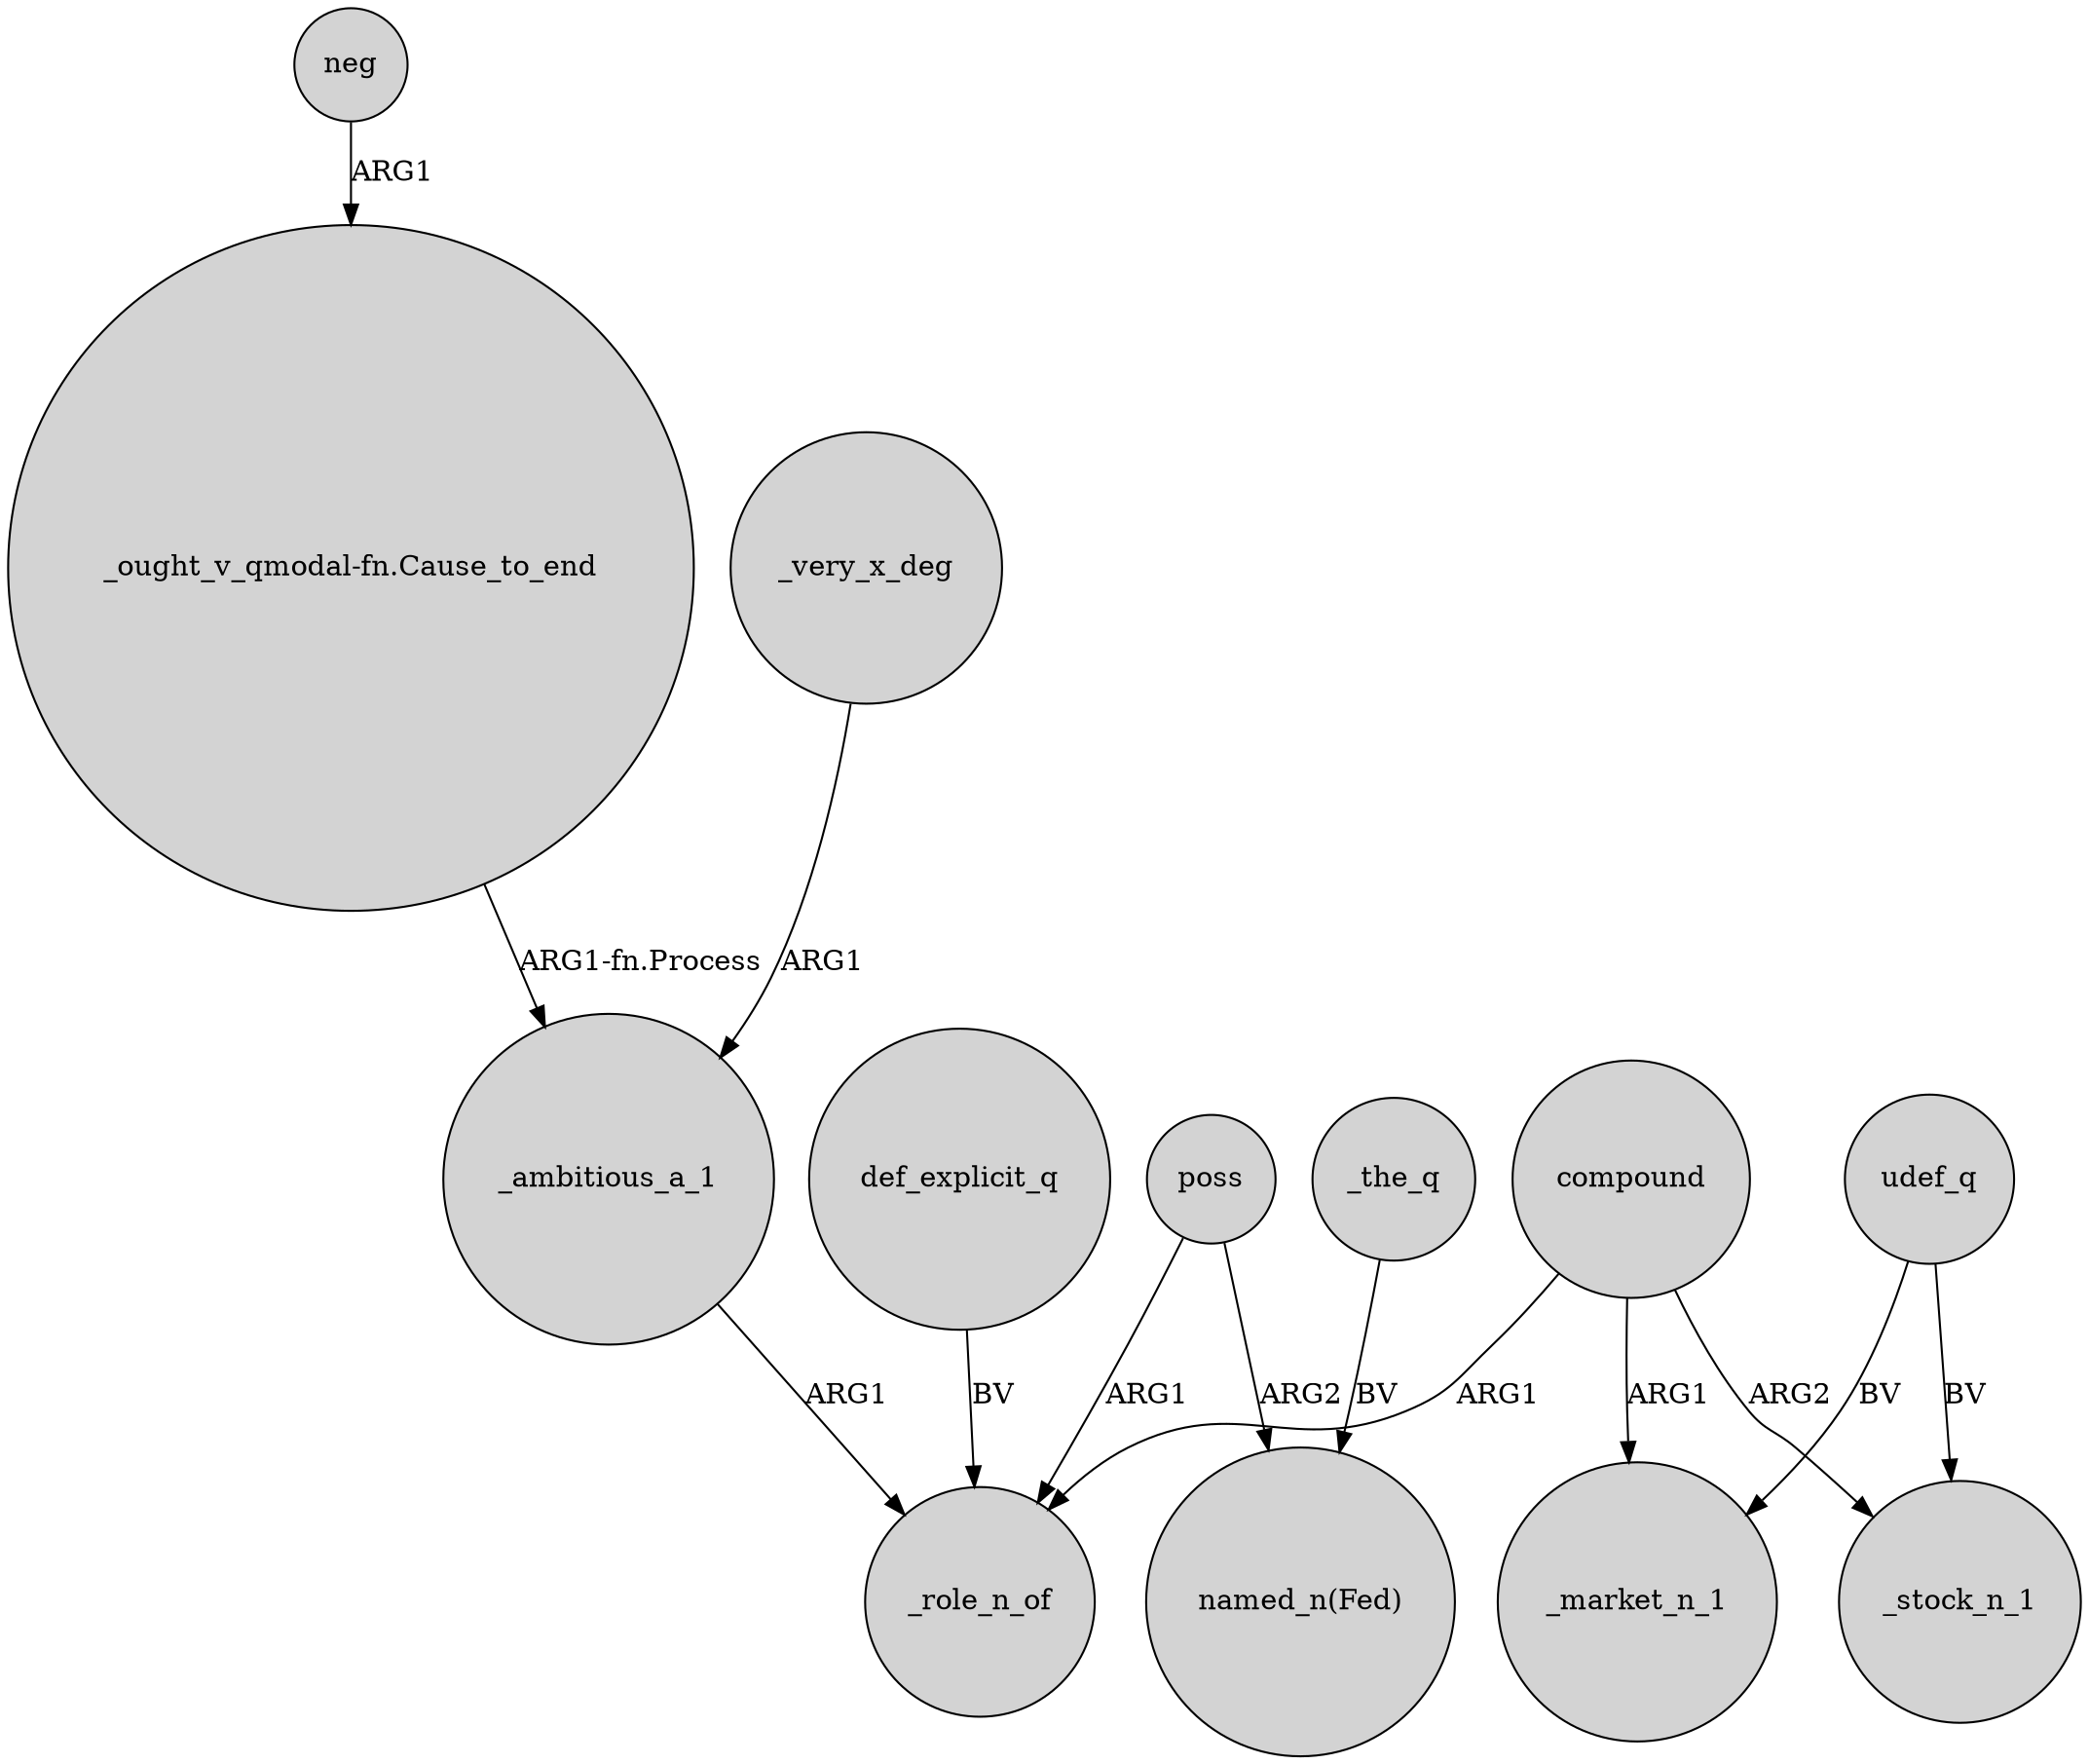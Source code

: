 digraph {
	node [shape=circle style=filled]
	compound -> _role_n_of [label=ARG1]
	_ambitious_a_1 -> _role_n_of [label=ARG1]
	udef_q -> _market_n_1 [label=BV]
	"_ought_v_qmodal-fn.Cause_to_end" -> _ambitious_a_1 [label="ARG1-fn.Process"]
	_the_q -> "named_n(Fed)" [label=BV]
	poss -> "named_n(Fed)" [label=ARG2]
	compound -> _stock_n_1 [label=ARG2]
	neg -> "_ought_v_qmodal-fn.Cause_to_end" [label=ARG1]
	compound -> _market_n_1 [label=ARG1]
	def_explicit_q -> _role_n_of [label=BV]
	_very_x_deg -> _ambitious_a_1 [label=ARG1]
	poss -> _role_n_of [label=ARG1]
	udef_q -> _stock_n_1 [label=BV]
}
